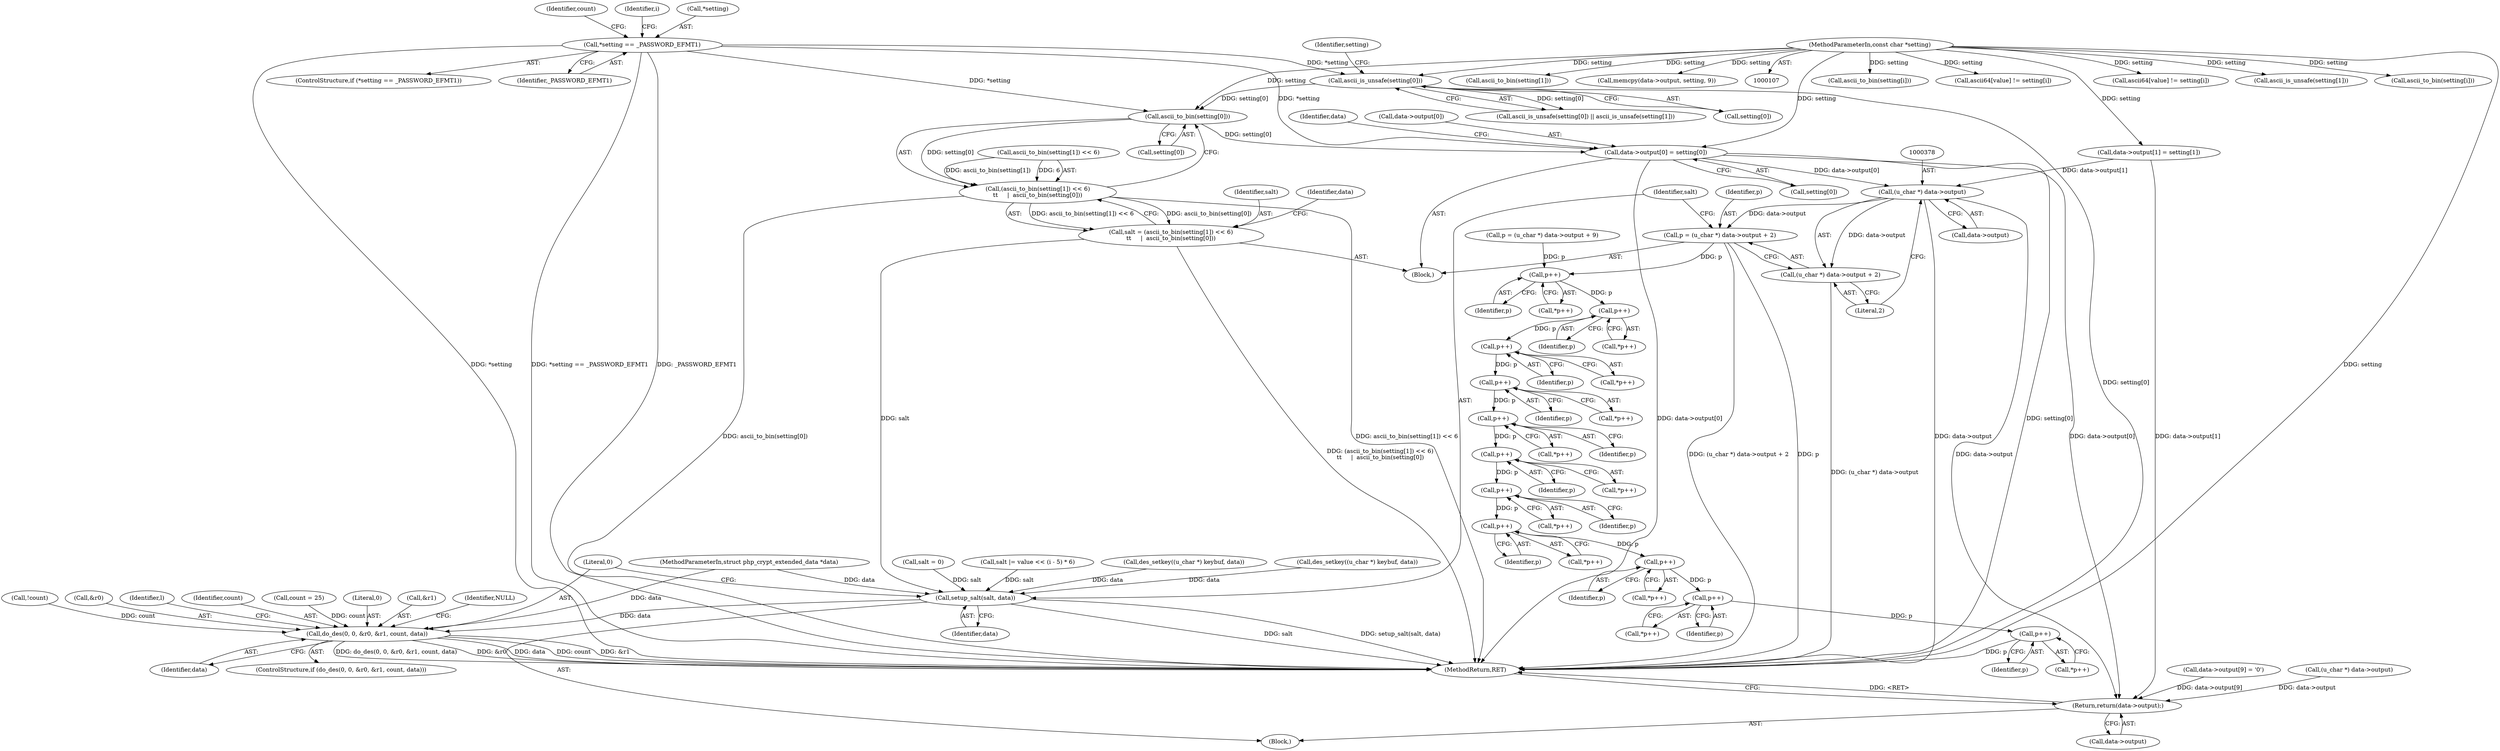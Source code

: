 digraph "0_php_aab49e934de1fff046e659cbec46e3d053b41c34@array" {
"1000352" [label="(Call,ascii_to_bin(setting[0]))"];
"1000333" [label="(Call,ascii_is_unsafe(setting[0]))"];
"1000163" [label="(Call,*setting == _PASSWORD_EFMT1)"];
"1000109" [label="(MethodParameterIn,const char *setting)"];
"1000345" [label="(Call,(ascii_to_bin(setting[1]) << 6)\n\t\t     |  ascii_to_bin(setting[0]))"];
"1000343" [label="(Call,salt = (ascii_to_bin(setting[1]) << 6)\n\t\t     |  ascii_to_bin(setting[0]))"];
"1000383" [label="(Call,setup_salt(salt, data))"];
"1000387" [label="(Call,do_des(0, 0, &r0, &r1, count, data))"];
"1000356" [label="(Call,data->output[0] = setting[0])"];
"1000377" [label="(Call,(u_char *) data->output)"];
"1000374" [label="(Call,p = (u_char *) data->output + 2)"];
"1000405" [label="(Call,p++)"];
"1000416" [label="(Call,p++)"];
"1000427" [label="(Call,p++)"];
"1000438" [label="(Call,p++)"];
"1000458" [label="(Call,p++)"];
"1000469" [label="(Call,p++)"];
"1000480" [label="(Call,p++)"];
"1000491" [label="(Call,p++)"];
"1000505" [label="(Call,p++)"];
"1000516" [label="(Call,p++)"];
"1000527" [label="(Call,p++)"];
"1000376" [label="(Call,(u_char *) data->output + 2)"];
"1000538" [label="(Return,return(data->output);)"];
"1000328" [label="(Call,count = 25)"];
"1000426" [label="(Call,*p++)"];
"1000230" [label="(Call,ascii_to_bin(setting[i]))"];
"1000209" [label="(Call,!count)"];
"1000329" [label="(Identifier,count)"];
"1000317" [label="(Call,p = (u_char *) data->output + 9)"];
"1000384" [label="(Identifier,salt)"];
"1000310" [label="(Call,data->output[9] = '\0')"];
"1000427" [label="(Call,p++)"];
"1000480" [label="(Call,p++)"];
"1000357" [label="(Call,data->output[0])"];
"1000235" [label="(Call,ascii64[value] != setting[i])"];
"1000490" [label="(Call,*p++)"];
"1000162" [label="(ControlStructure,if (*setting == _PASSWORD_EFMT1))"];
"1000375" [label="(Identifier,p)"];
"1000244" [label="(Call,salt |= value << (i - 5) * 6)"];
"1000190" [label="(Call,ascii64[value] != setting[i])"];
"1000353" [label="(Call,setting[0])"];
"1000111" [label="(Block,)"];
"1000481" [label="(Identifier,p)"];
"1000390" [label="(Call,&r0)"];
"1000438" [label="(Call,p++)"];
"1000356" [label="(Call,data->output[0] = setting[0])"];
"1000171" [label="(Identifier,i)"];
"1000415" [label="(Call,*p++)"];
"1000163" [label="(Call,*setting == _PASSWORD_EFMT1)"];
"1000458" [label="(Call,p++)"];
"1000386" [label="(ControlStructure,if (do_des(0, 0, &r0, &r1, count, data)))"];
"1000385" [label="(Identifier,data)"];
"1000394" [label="(Identifier,count)"];
"1000468" [label="(Call,*p++)"];
"1000110" [label="(MethodParameterIn,struct php_crypt_extended_data *data)"];
"1000515" [label="(Call,*p++)"];
"1000164" [label="(Call,*setting)"];
"1000459" [label="(Identifier,p)"];
"1000337" [label="(Call,ascii_is_unsafe(setting[1]))"];
"1000334" [label="(Call,setting[0])"];
"1000428" [label="(Identifier,p)"];
"1000343" [label="(Call,salt = (ascii_to_bin(setting[1]) << 6)\n\t\t     |  ascii_to_bin(setting[0]))"];
"1000417" [label="(Identifier,p)"];
"1000376" [label="(Call,(u_char *) data->output + 2)"];
"1000387" [label="(Call,do_des(0, 0, &r0, &r1, count, data))"];
"1000416" [label="(Call,p++)"];
"1000516" [label="(Call,p++)"];
"1000218" [label="(Call,salt = 0)"];
"1000479" [label="(Call,*p++)"];
"1000457" [label="(Call,*p++)"];
"1000389" [label="(Literal,0)"];
"1000345" [label="(Call,(ascii_to_bin(setting[1]) << 6)\n\t\t     |  ascii_to_bin(setting[0]))"];
"1000392" [label="(Call,&r1)"];
"1000379" [label="(Call,data->output)"];
"1000405" [label="(Call,p++)"];
"1000437" [label="(Call,*p++)"];
"1000185" [label="(Call,ascii_to_bin(setting[i]))"];
"1000344" [label="(Identifier,salt)"];
"1000439" [label="(Identifier,p)"];
"1000397" [label="(Identifier,NULL)"];
"1000347" [label="(Call,ascii_to_bin(setting[1]))"];
"1000383" [label="(Call,setup_salt(salt, data))"];
"1000327" [label="(Block,)"];
"1000388" [label="(Literal,0)"];
"1000304" [label="(Call,memcpy(data->output, setting, 9))"];
"1000526" [label="(Call,*p++)"];
"1000333" [label="(Call,ascii_is_unsafe(setting[0]))"];
"1000399" [label="(Identifier,l)"];
"1000538" [label="(Return,return(data->output);)"];
"1000374" [label="(Call,p = (u_char *) data->output + 2)"];
"1000527" [label="(Call,p++)"];
"1000346" [label="(Call,ascii_to_bin(setting[1]) << 6)"];
"1000406" [label="(Identifier,p)"];
"1000365" [label="(Call,data->output[1] = setting[1])"];
"1000157" [label="(Call,des_setkey((u_char *) keybuf, data))"];
"1000332" [label="(Call,ascii_is_unsafe(setting[0]) || ascii_is_unsafe(setting[1]))"];
"1000382" [label="(Literal,2)"];
"1000506" [label="(Identifier,p)"];
"1000469" [label="(Call,p++)"];
"1000492" [label="(Identifier,p)"];
"1000505" [label="(Call,p++)"];
"1000542" [label="(MethodReturn,RET)"];
"1000517" [label="(Identifier,p)"];
"1000528" [label="(Identifier,p)"];
"1000395" [label="(Identifier,data)"];
"1000404" [label="(Call,*p++)"];
"1000491" [label="(Call,p++)"];
"1000166" [label="(Identifier,_PASSWORD_EFMT1)"];
"1000352" [label="(Call,ascii_to_bin(setting[0]))"];
"1000377" [label="(Call,(u_char *) data->output)"];
"1000470" [label="(Identifier,p)"];
"1000368" [label="(Identifier,data)"];
"1000320" [label="(Call,(u_char *) data->output)"];
"1000109" [label="(MethodParameterIn,const char *setting)"];
"1000297" [label="(Call,des_setkey((u_char *) keybuf, data))"];
"1000359" [label="(Identifier,data)"];
"1000362" [label="(Call,setting[0])"];
"1000339" [label="(Identifier,setting)"];
"1000539" [label="(Call,data->output)"];
"1000504" [label="(Call,*p++)"];
"1000352" -> "1000345"  [label="AST: "];
"1000352" -> "1000353"  [label="CFG: "];
"1000353" -> "1000352"  [label="AST: "];
"1000345" -> "1000352"  [label="CFG: "];
"1000352" -> "1000345"  [label="DDG: setting[0]"];
"1000333" -> "1000352"  [label="DDG: setting[0]"];
"1000163" -> "1000352"  [label="DDG: *setting"];
"1000109" -> "1000352"  [label="DDG: setting"];
"1000352" -> "1000356"  [label="DDG: setting[0]"];
"1000333" -> "1000332"  [label="AST: "];
"1000333" -> "1000334"  [label="CFG: "];
"1000334" -> "1000333"  [label="AST: "];
"1000339" -> "1000333"  [label="CFG: "];
"1000332" -> "1000333"  [label="CFG: "];
"1000333" -> "1000542"  [label="DDG: setting[0]"];
"1000333" -> "1000332"  [label="DDG: setting[0]"];
"1000163" -> "1000333"  [label="DDG: *setting"];
"1000109" -> "1000333"  [label="DDG: setting"];
"1000163" -> "1000162"  [label="AST: "];
"1000163" -> "1000166"  [label="CFG: "];
"1000164" -> "1000163"  [label="AST: "];
"1000166" -> "1000163"  [label="AST: "];
"1000171" -> "1000163"  [label="CFG: "];
"1000329" -> "1000163"  [label="CFG: "];
"1000163" -> "1000542"  [label="DDG: *setting"];
"1000163" -> "1000542"  [label="DDG: _PASSWORD_EFMT1"];
"1000163" -> "1000542"  [label="DDG: *setting == _PASSWORD_EFMT1"];
"1000163" -> "1000356"  [label="DDG: *setting"];
"1000109" -> "1000107"  [label="AST: "];
"1000109" -> "1000542"  [label="DDG: setting"];
"1000109" -> "1000185"  [label="DDG: setting"];
"1000109" -> "1000190"  [label="DDG: setting"];
"1000109" -> "1000230"  [label="DDG: setting"];
"1000109" -> "1000235"  [label="DDG: setting"];
"1000109" -> "1000304"  [label="DDG: setting"];
"1000109" -> "1000337"  [label="DDG: setting"];
"1000109" -> "1000347"  [label="DDG: setting"];
"1000109" -> "1000356"  [label="DDG: setting"];
"1000109" -> "1000365"  [label="DDG: setting"];
"1000345" -> "1000343"  [label="AST: "];
"1000346" -> "1000345"  [label="AST: "];
"1000343" -> "1000345"  [label="CFG: "];
"1000345" -> "1000542"  [label="DDG: ascii_to_bin(setting[0])"];
"1000345" -> "1000542"  [label="DDG: ascii_to_bin(setting[1]) << 6"];
"1000345" -> "1000343"  [label="DDG: ascii_to_bin(setting[1]) << 6"];
"1000345" -> "1000343"  [label="DDG: ascii_to_bin(setting[0])"];
"1000346" -> "1000345"  [label="DDG: ascii_to_bin(setting[1])"];
"1000346" -> "1000345"  [label="DDG: 6"];
"1000343" -> "1000327"  [label="AST: "];
"1000344" -> "1000343"  [label="AST: "];
"1000359" -> "1000343"  [label="CFG: "];
"1000343" -> "1000542"  [label="DDG: (ascii_to_bin(setting[1]) << 6)\n\t\t     |  ascii_to_bin(setting[0])"];
"1000343" -> "1000383"  [label="DDG: salt"];
"1000383" -> "1000111"  [label="AST: "];
"1000383" -> "1000385"  [label="CFG: "];
"1000384" -> "1000383"  [label="AST: "];
"1000385" -> "1000383"  [label="AST: "];
"1000388" -> "1000383"  [label="CFG: "];
"1000383" -> "1000542"  [label="DDG: setup_salt(salt, data)"];
"1000383" -> "1000542"  [label="DDG: salt"];
"1000218" -> "1000383"  [label="DDG: salt"];
"1000244" -> "1000383"  [label="DDG: salt"];
"1000297" -> "1000383"  [label="DDG: data"];
"1000157" -> "1000383"  [label="DDG: data"];
"1000110" -> "1000383"  [label="DDG: data"];
"1000383" -> "1000387"  [label="DDG: data"];
"1000387" -> "1000386"  [label="AST: "];
"1000387" -> "1000395"  [label="CFG: "];
"1000388" -> "1000387"  [label="AST: "];
"1000389" -> "1000387"  [label="AST: "];
"1000390" -> "1000387"  [label="AST: "];
"1000392" -> "1000387"  [label="AST: "];
"1000394" -> "1000387"  [label="AST: "];
"1000395" -> "1000387"  [label="AST: "];
"1000397" -> "1000387"  [label="CFG: "];
"1000399" -> "1000387"  [label="CFG: "];
"1000387" -> "1000542"  [label="DDG: count"];
"1000387" -> "1000542"  [label="DDG: &r1"];
"1000387" -> "1000542"  [label="DDG: do_des(0, 0, &r0, &r1, count, data)"];
"1000387" -> "1000542"  [label="DDG: &r0"];
"1000387" -> "1000542"  [label="DDG: data"];
"1000209" -> "1000387"  [label="DDG: count"];
"1000328" -> "1000387"  [label="DDG: count"];
"1000110" -> "1000387"  [label="DDG: data"];
"1000356" -> "1000327"  [label="AST: "];
"1000356" -> "1000362"  [label="CFG: "];
"1000357" -> "1000356"  [label="AST: "];
"1000362" -> "1000356"  [label="AST: "];
"1000368" -> "1000356"  [label="CFG: "];
"1000356" -> "1000542"  [label="DDG: data->output[0]"];
"1000356" -> "1000542"  [label="DDG: setting[0]"];
"1000356" -> "1000377"  [label="DDG: data->output[0]"];
"1000356" -> "1000538"  [label="DDG: data->output[0]"];
"1000377" -> "1000376"  [label="AST: "];
"1000377" -> "1000379"  [label="CFG: "];
"1000378" -> "1000377"  [label="AST: "];
"1000379" -> "1000377"  [label="AST: "];
"1000382" -> "1000377"  [label="CFG: "];
"1000377" -> "1000542"  [label="DDG: data->output"];
"1000377" -> "1000374"  [label="DDG: data->output"];
"1000377" -> "1000376"  [label="DDG: data->output"];
"1000365" -> "1000377"  [label="DDG: data->output[1]"];
"1000377" -> "1000538"  [label="DDG: data->output"];
"1000374" -> "1000327"  [label="AST: "];
"1000374" -> "1000376"  [label="CFG: "];
"1000375" -> "1000374"  [label="AST: "];
"1000376" -> "1000374"  [label="AST: "];
"1000384" -> "1000374"  [label="CFG: "];
"1000374" -> "1000542"  [label="DDG: (u_char *) data->output + 2"];
"1000374" -> "1000542"  [label="DDG: p"];
"1000374" -> "1000405"  [label="DDG: p"];
"1000405" -> "1000404"  [label="AST: "];
"1000405" -> "1000406"  [label="CFG: "];
"1000406" -> "1000405"  [label="AST: "];
"1000404" -> "1000405"  [label="CFG: "];
"1000317" -> "1000405"  [label="DDG: p"];
"1000405" -> "1000416"  [label="DDG: p"];
"1000416" -> "1000415"  [label="AST: "];
"1000416" -> "1000417"  [label="CFG: "];
"1000417" -> "1000416"  [label="AST: "];
"1000415" -> "1000416"  [label="CFG: "];
"1000416" -> "1000427"  [label="DDG: p"];
"1000427" -> "1000426"  [label="AST: "];
"1000427" -> "1000428"  [label="CFG: "];
"1000428" -> "1000427"  [label="AST: "];
"1000426" -> "1000427"  [label="CFG: "];
"1000427" -> "1000438"  [label="DDG: p"];
"1000438" -> "1000437"  [label="AST: "];
"1000438" -> "1000439"  [label="CFG: "];
"1000439" -> "1000438"  [label="AST: "];
"1000437" -> "1000438"  [label="CFG: "];
"1000438" -> "1000458"  [label="DDG: p"];
"1000458" -> "1000457"  [label="AST: "];
"1000458" -> "1000459"  [label="CFG: "];
"1000459" -> "1000458"  [label="AST: "];
"1000457" -> "1000458"  [label="CFG: "];
"1000458" -> "1000469"  [label="DDG: p"];
"1000469" -> "1000468"  [label="AST: "];
"1000469" -> "1000470"  [label="CFG: "];
"1000470" -> "1000469"  [label="AST: "];
"1000468" -> "1000469"  [label="CFG: "];
"1000469" -> "1000480"  [label="DDG: p"];
"1000480" -> "1000479"  [label="AST: "];
"1000480" -> "1000481"  [label="CFG: "];
"1000481" -> "1000480"  [label="AST: "];
"1000479" -> "1000480"  [label="CFG: "];
"1000480" -> "1000491"  [label="DDG: p"];
"1000491" -> "1000490"  [label="AST: "];
"1000491" -> "1000492"  [label="CFG: "];
"1000492" -> "1000491"  [label="AST: "];
"1000490" -> "1000491"  [label="CFG: "];
"1000491" -> "1000505"  [label="DDG: p"];
"1000505" -> "1000504"  [label="AST: "];
"1000505" -> "1000506"  [label="CFG: "];
"1000506" -> "1000505"  [label="AST: "];
"1000504" -> "1000505"  [label="CFG: "];
"1000505" -> "1000516"  [label="DDG: p"];
"1000516" -> "1000515"  [label="AST: "];
"1000516" -> "1000517"  [label="CFG: "];
"1000517" -> "1000516"  [label="AST: "];
"1000515" -> "1000516"  [label="CFG: "];
"1000516" -> "1000527"  [label="DDG: p"];
"1000527" -> "1000526"  [label="AST: "];
"1000527" -> "1000528"  [label="CFG: "];
"1000528" -> "1000527"  [label="AST: "];
"1000526" -> "1000527"  [label="CFG: "];
"1000527" -> "1000542"  [label="DDG: p"];
"1000376" -> "1000382"  [label="CFG: "];
"1000382" -> "1000376"  [label="AST: "];
"1000376" -> "1000542"  [label="DDG: (u_char *) data->output"];
"1000538" -> "1000111"  [label="AST: "];
"1000538" -> "1000539"  [label="CFG: "];
"1000539" -> "1000538"  [label="AST: "];
"1000542" -> "1000538"  [label="CFG: "];
"1000538" -> "1000542"  [label="DDG: <RET>"];
"1000310" -> "1000538"  [label="DDG: data->output[9]"];
"1000365" -> "1000538"  [label="DDG: data->output[1]"];
"1000320" -> "1000538"  [label="DDG: data->output"];
}
